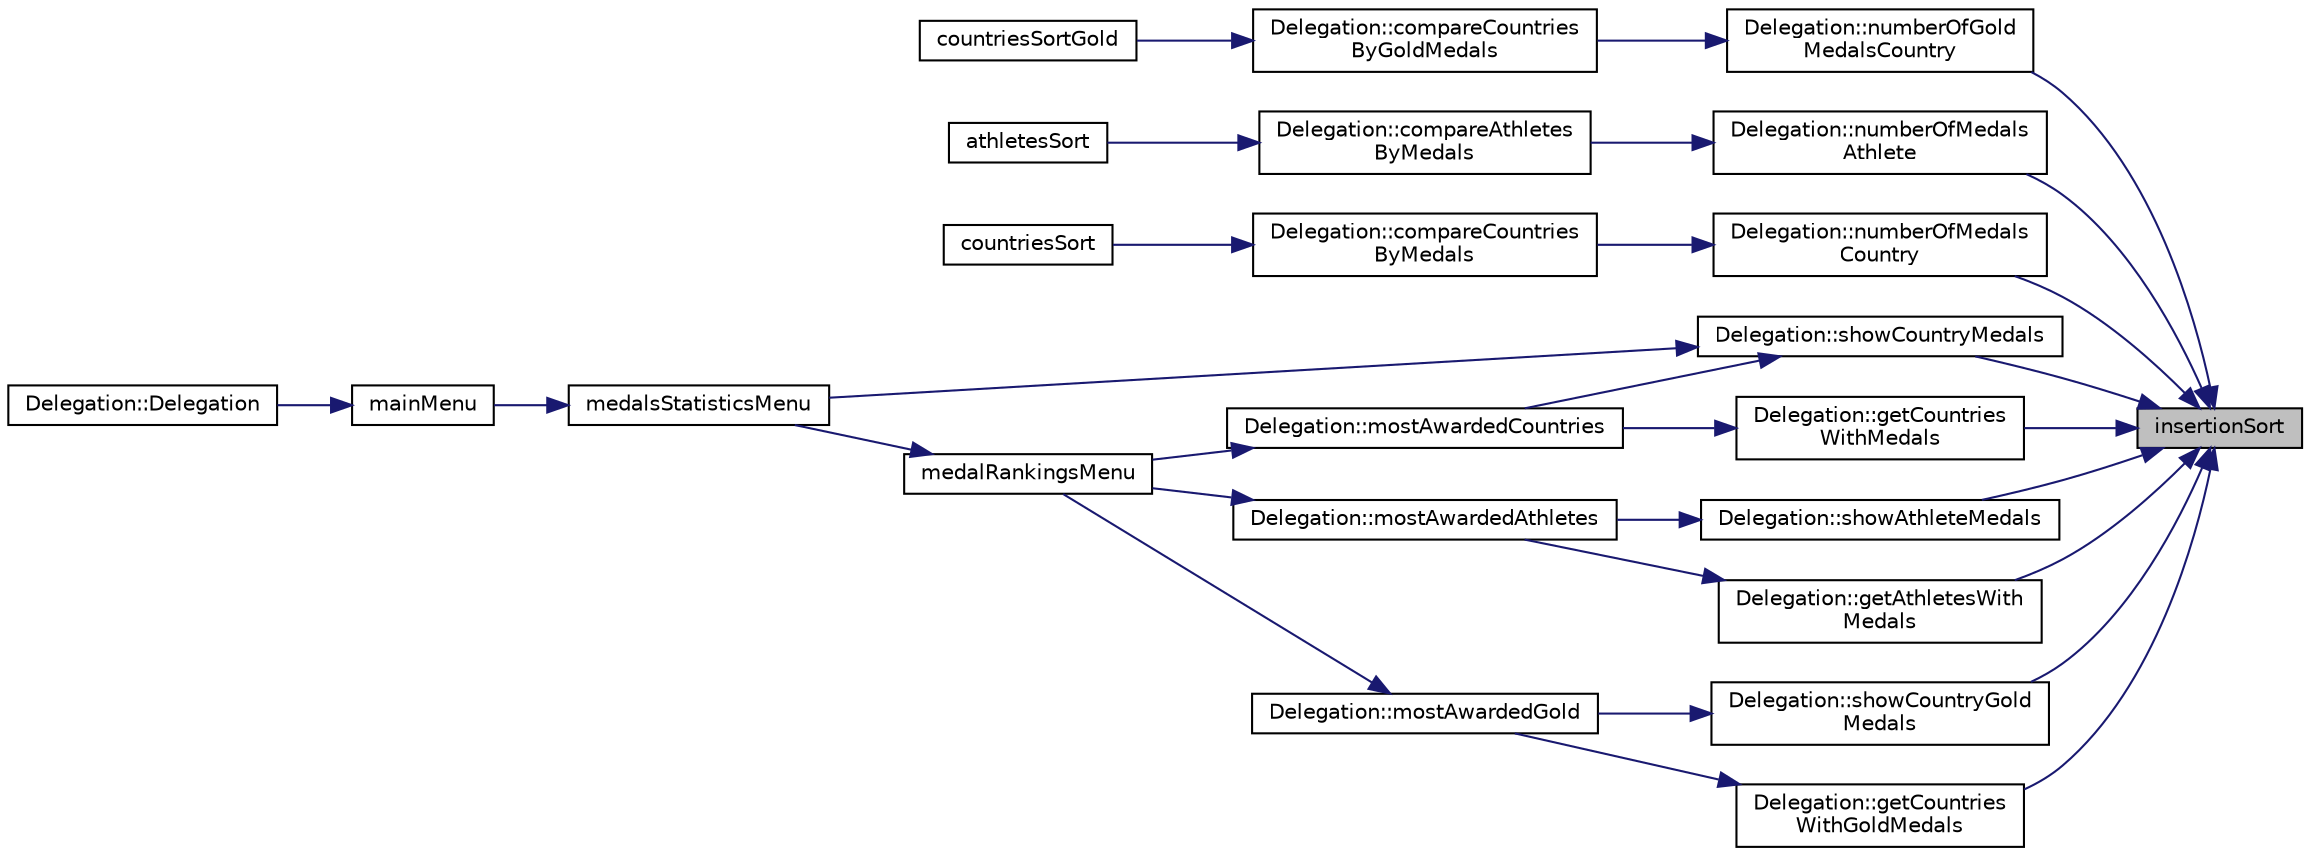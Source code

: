 digraph "insertionSort"
{
 // LATEX_PDF_SIZE
  edge [fontname="Helvetica",fontsize="10",labelfontname="Helvetica",labelfontsize="10"];
  node [fontname="Helvetica",fontsize="10",shape=record];
  rankdir="RL";
  Node1 [label="insertionSort",height=0.2,width=0.4,color="black", fillcolor="grey75", style="filled", fontcolor="black",tooltip=" "];
  Node1 -> Node2 [dir="back",color="midnightblue",fontsize="10",style="solid",fontname="Helvetica"];
  Node2 [label="Delegation::getAthletesWith\lMedals",height=0.2,width=0.4,color="black", fillcolor="white", style="filled",URL="$class_delegation.html#a30c9bd369c519e0db8353e036cf69287",tooltip=" "];
  Node2 -> Node3 [dir="back",color="midnightblue",fontsize="10",style="solid",fontname="Helvetica"];
  Node3 [label="Delegation::mostAwardedAthletes",height=0.2,width=0.4,color="black", fillcolor="white", style="filled",URL="$class_delegation.html#a57a72d9eb35fccde220026c87dea54be",tooltip=" "];
  Node3 -> Node4 [dir="back",color="midnightblue",fontsize="10",style="solid",fontname="Helvetica"];
  Node4 [label="medalRankingsMenu",height=0.2,width=0.4,color="black", fillcolor="white", style="filled",URL="$_menus_8h.html#a54382ea3cbbc54d81137b642b7fdcceb",tooltip=" "];
  Node4 -> Node5 [dir="back",color="midnightblue",fontsize="10",style="solid",fontname="Helvetica"];
  Node5 [label="medalsStatisticsMenu",height=0.2,width=0.4,color="black", fillcolor="white", style="filled",URL="$_menus_8h.html#a7f0cfc49bf7a84f2b77cb20ed2edf186",tooltip=" "];
  Node5 -> Node6 [dir="back",color="midnightblue",fontsize="10",style="solid",fontname="Helvetica"];
  Node6 [label="mainMenu",height=0.2,width=0.4,color="black", fillcolor="white", style="filled",URL="$_menus_8h.html#adea89c8d29e4ae56d3ad951015c13f19",tooltip=" "];
  Node6 -> Node7 [dir="back",color="midnightblue",fontsize="10",style="solid",fontname="Helvetica"];
  Node7 [label="Delegation::Delegation",height=0.2,width=0.4,color="black", fillcolor="white", style="filled",URL="$class_delegation.html#a7974b21ea4c06b7fb1245507c2093b63",tooltip=" "];
  Node1 -> Node8 [dir="back",color="midnightblue",fontsize="10",style="solid",fontname="Helvetica"];
  Node8 [label="Delegation::getCountries\lWithGoldMedals",height=0.2,width=0.4,color="black", fillcolor="white", style="filled",URL="$class_delegation.html#a16d54f10d30ef663e743c1a219097c48",tooltip=" "];
  Node8 -> Node9 [dir="back",color="midnightblue",fontsize="10",style="solid",fontname="Helvetica"];
  Node9 [label="Delegation::mostAwardedGold",height=0.2,width=0.4,color="black", fillcolor="white", style="filled",URL="$class_delegation.html#a949e538964795aeb81be5c8bc8210282",tooltip=" "];
  Node9 -> Node4 [dir="back",color="midnightblue",fontsize="10",style="solid",fontname="Helvetica"];
  Node1 -> Node10 [dir="back",color="midnightblue",fontsize="10",style="solid",fontname="Helvetica"];
  Node10 [label="Delegation::getCountries\lWithMedals",height=0.2,width=0.4,color="black", fillcolor="white", style="filled",URL="$class_delegation.html#a906a084cbc331047c50867247dcab91c",tooltip=" "];
  Node10 -> Node11 [dir="back",color="midnightblue",fontsize="10",style="solid",fontname="Helvetica"];
  Node11 [label="Delegation::mostAwardedCountries",height=0.2,width=0.4,color="black", fillcolor="white", style="filled",URL="$class_delegation.html#a5d169cfa4ff0ef61a2b63a54139e5db8",tooltip=" "];
  Node11 -> Node4 [dir="back",color="midnightblue",fontsize="10",style="solid",fontname="Helvetica"];
  Node1 -> Node12 [dir="back",color="midnightblue",fontsize="10",style="solid",fontname="Helvetica"];
  Node12 [label="Delegation::numberOfGold\lMedalsCountry",height=0.2,width=0.4,color="black", fillcolor="white", style="filled",URL="$class_delegation.html#ad1138e31226254f3b19b8ce95f2032e9",tooltip=" "];
  Node12 -> Node13 [dir="back",color="midnightblue",fontsize="10",style="solid",fontname="Helvetica"];
  Node13 [label="Delegation::compareCountries\lByGoldMedals",height=0.2,width=0.4,color="black", fillcolor="white", style="filled",URL="$class_delegation.html#a41e5fc7305b0bbc62f151d4635fcbb29",tooltip=" "];
  Node13 -> Node14 [dir="back",color="midnightblue",fontsize="10",style="solid",fontname="Helvetica"];
  Node14 [label="countriesSortGold",height=0.2,width=0.4,color="black", fillcolor="white", style="filled",URL="$_delegation_8cpp.html#a9fc3b5e766e886df1e1595365d9c4a6b",tooltip=" "];
  Node1 -> Node15 [dir="back",color="midnightblue",fontsize="10",style="solid",fontname="Helvetica"];
  Node15 [label="Delegation::numberOfMedals\lAthlete",height=0.2,width=0.4,color="black", fillcolor="white", style="filled",URL="$class_delegation.html#a07a01bc48d4a59ed7d762cc1761965da",tooltip=" "];
  Node15 -> Node16 [dir="back",color="midnightblue",fontsize="10",style="solid",fontname="Helvetica"];
  Node16 [label="Delegation::compareAthletes\lByMedals",height=0.2,width=0.4,color="black", fillcolor="white", style="filled",URL="$class_delegation.html#ade95e023cc902b6be3262fe3a2dcb198",tooltip=" "];
  Node16 -> Node17 [dir="back",color="midnightblue",fontsize="10",style="solid",fontname="Helvetica"];
  Node17 [label="athletesSort",height=0.2,width=0.4,color="black", fillcolor="white", style="filled",URL="$_delegation_8cpp.html#a17865408429cd7b2de50a4b32fd74f74",tooltip=" "];
  Node1 -> Node18 [dir="back",color="midnightblue",fontsize="10",style="solid",fontname="Helvetica"];
  Node18 [label="Delegation::numberOfMedals\lCountry",height=0.2,width=0.4,color="black", fillcolor="white", style="filled",URL="$class_delegation.html#a487222a9ff63548163a869c53edab698",tooltip=" "];
  Node18 -> Node19 [dir="back",color="midnightblue",fontsize="10",style="solid",fontname="Helvetica"];
  Node19 [label="Delegation::compareCountries\lByMedals",height=0.2,width=0.4,color="black", fillcolor="white", style="filled",URL="$class_delegation.html#a9681aaffd0deb00cd44f88dc200c0392",tooltip=" "];
  Node19 -> Node20 [dir="back",color="midnightblue",fontsize="10",style="solid",fontname="Helvetica"];
  Node20 [label="countriesSort",height=0.2,width=0.4,color="black", fillcolor="white", style="filled",URL="$_delegation_8cpp.html#af4503dbf174fcc9d13608e7248ca7753",tooltip=" "];
  Node1 -> Node21 [dir="back",color="midnightblue",fontsize="10",style="solid",fontname="Helvetica"];
  Node21 [label="Delegation::showAthleteMedals",height=0.2,width=0.4,color="black", fillcolor="white", style="filled",URL="$class_delegation.html#ac502a19c6b6466b6e69f36a261c6c3ca",tooltip=" "];
  Node21 -> Node3 [dir="back",color="midnightblue",fontsize="10",style="solid",fontname="Helvetica"];
  Node1 -> Node22 [dir="back",color="midnightblue",fontsize="10",style="solid",fontname="Helvetica"];
  Node22 [label="Delegation::showCountryGold\lMedals",height=0.2,width=0.4,color="black", fillcolor="white", style="filled",URL="$class_delegation.html#a2df97c3b38095f46c747d6ea519d5734",tooltip=" "];
  Node22 -> Node9 [dir="back",color="midnightblue",fontsize="10",style="solid",fontname="Helvetica"];
  Node1 -> Node23 [dir="back",color="midnightblue",fontsize="10",style="solid",fontname="Helvetica"];
  Node23 [label="Delegation::showCountryMedals",height=0.2,width=0.4,color="black", fillcolor="white", style="filled",URL="$class_delegation.html#a35ce6dccaacf08be13fb68534c3225f3",tooltip=" "];
  Node23 -> Node5 [dir="back",color="midnightblue",fontsize="10",style="solid",fontname="Helvetica"];
  Node23 -> Node11 [dir="back",color="midnightblue",fontsize="10",style="solid",fontname="Helvetica"];
}
